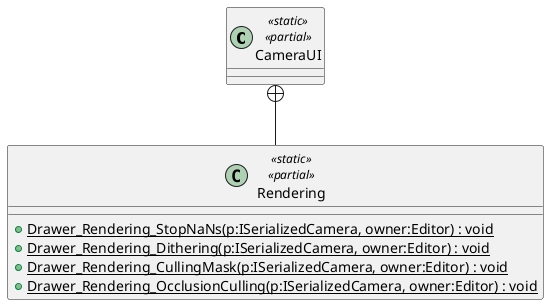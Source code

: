 @startuml
class CameraUI <<static>> <<partial>> {
}
class Rendering <<static>> <<partial>> {
    + {static} Drawer_Rendering_StopNaNs(p:ISerializedCamera, owner:Editor) : void
    + {static} Drawer_Rendering_Dithering(p:ISerializedCamera, owner:Editor) : void
    + {static} Drawer_Rendering_CullingMask(p:ISerializedCamera, owner:Editor) : void
    + {static} Drawer_Rendering_OcclusionCulling(p:ISerializedCamera, owner:Editor) : void
}
CameraUI +-- Rendering
@enduml
